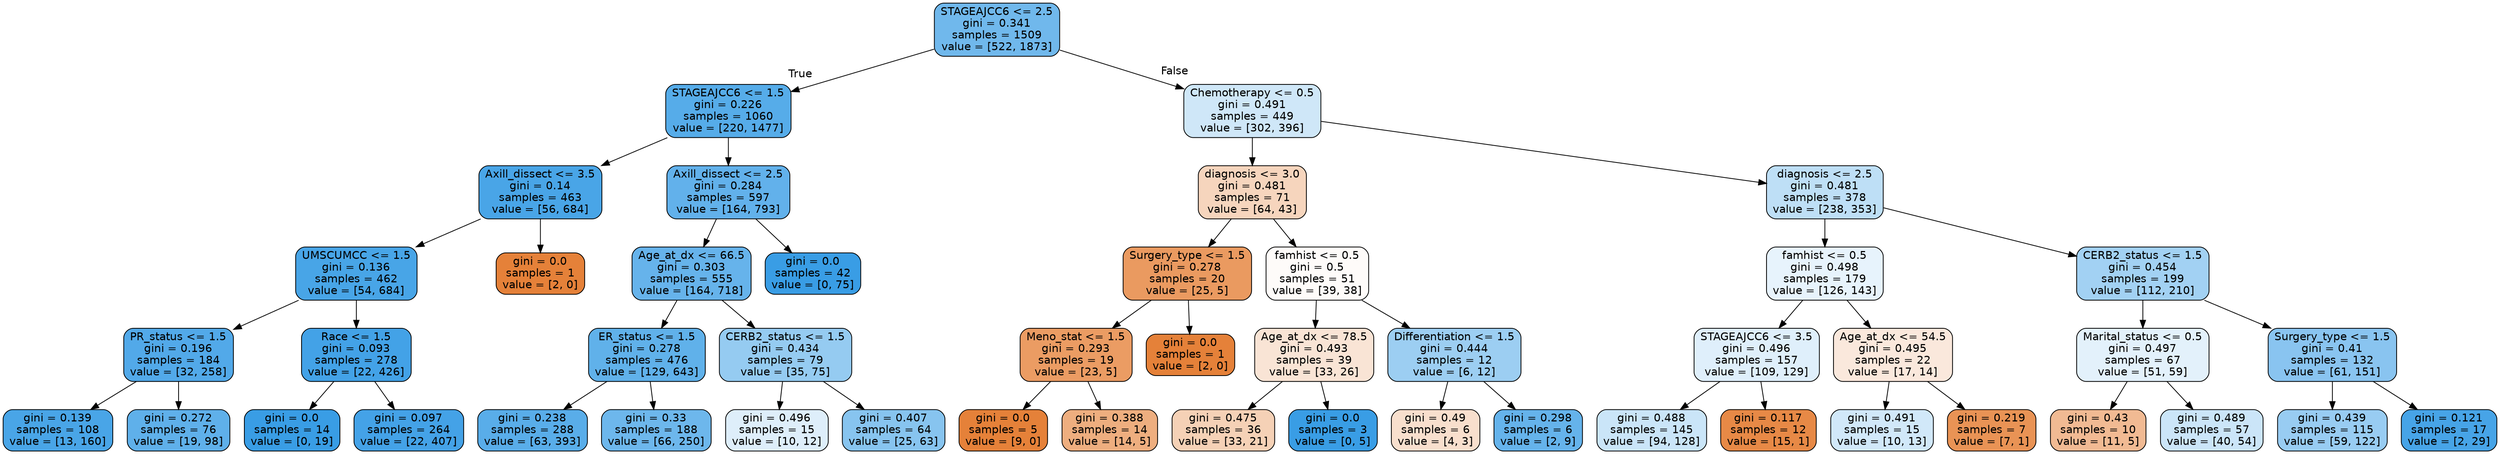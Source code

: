digraph Tree {
node [shape=box, style="filled, rounded", color="black", fontname=helvetica] ;
edge [fontname=helvetica] ;
0 [label="STAGEAJCC6 <= 2.5\ngini = 0.341\nsamples = 1509\nvalue = [522, 1873]", fillcolor="#399de5b8"] ;
1 [label="STAGEAJCC6 <= 1.5\ngini = 0.226\nsamples = 1060\nvalue = [220, 1477]", fillcolor="#399de5d9"] ;
0 -> 1 [labeldistance=2.5, labelangle=45, headlabel="True"] ;
2 [label="Axill_dissect <= 3.5\ngini = 0.14\nsamples = 463\nvalue = [56, 684]", fillcolor="#399de5ea"] ;
1 -> 2 ;
3 [label="UMSCUMCC <= 1.5\ngini = 0.136\nsamples = 462\nvalue = [54, 684]", fillcolor="#399de5eb"] ;
2 -> 3 ;
4 [label="PR_status <= 1.5\ngini = 0.196\nsamples = 184\nvalue = [32, 258]", fillcolor="#399de5df"] ;
3 -> 4 ;
5 [label="gini = 0.139\nsamples = 108\nvalue = [13, 160]", fillcolor="#399de5ea"] ;
4 -> 5 ;
6 [label="gini = 0.272\nsamples = 76\nvalue = [19, 98]", fillcolor="#399de5ce"] ;
4 -> 6 ;
7 [label="Race <= 1.5\ngini = 0.093\nsamples = 278\nvalue = [22, 426]", fillcolor="#399de5f2"] ;
3 -> 7 ;
8 [label="gini = 0.0\nsamples = 14\nvalue = [0, 19]", fillcolor="#399de5ff"] ;
7 -> 8 ;
9 [label="gini = 0.097\nsamples = 264\nvalue = [22, 407]", fillcolor="#399de5f1"] ;
7 -> 9 ;
10 [label="gini = 0.0\nsamples = 1\nvalue = [2, 0]", fillcolor="#e58139ff"] ;
2 -> 10 ;
11 [label="Axill_dissect <= 2.5\ngini = 0.284\nsamples = 597\nvalue = [164, 793]", fillcolor="#399de5ca"] ;
1 -> 11 ;
12 [label="Age_at_dx <= 66.5\ngini = 0.303\nsamples = 555\nvalue = [164, 718]", fillcolor="#399de5c5"] ;
11 -> 12 ;
13 [label="ER_status <= 1.5\ngini = 0.278\nsamples = 476\nvalue = [129, 643]", fillcolor="#399de5cc"] ;
12 -> 13 ;
14 [label="gini = 0.238\nsamples = 288\nvalue = [63, 393]", fillcolor="#399de5d6"] ;
13 -> 14 ;
15 [label="gini = 0.33\nsamples = 188\nvalue = [66, 250]", fillcolor="#399de5bc"] ;
13 -> 15 ;
16 [label="CERB2_status <= 1.5\ngini = 0.434\nsamples = 79\nvalue = [35, 75]", fillcolor="#399de588"] ;
12 -> 16 ;
17 [label="gini = 0.496\nsamples = 15\nvalue = [10, 12]", fillcolor="#399de52a"] ;
16 -> 17 ;
18 [label="gini = 0.407\nsamples = 64\nvalue = [25, 63]", fillcolor="#399de59a"] ;
16 -> 18 ;
19 [label="gini = 0.0\nsamples = 42\nvalue = [0, 75]", fillcolor="#399de5ff"] ;
11 -> 19 ;
20 [label="Chemotherapy <= 0.5\ngini = 0.491\nsamples = 449\nvalue = [302, 396]", fillcolor="#399de53d"] ;
0 -> 20 [labeldistance=2.5, labelangle=-45, headlabel="False"] ;
21 [label="diagnosis <= 3.0\ngini = 0.481\nsamples = 71\nvalue = [64, 43]", fillcolor="#e5813954"] ;
20 -> 21 ;
22 [label="Surgery_type <= 1.5\ngini = 0.278\nsamples = 20\nvalue = [25, 5]", fillcolor="#e58139cc"] ;
21 -> 22 ;
23 [label="Meno_stat <= 1.5\ngini = 0.293\nsamples = 19\nvalue = [23, 5]", fillcolor="#e58139c8"] ;
22 -> 23 ;
24 [label="gini = 0.0\nsamples = 5\nvalue = [9, 0]", fillcolor="#e58139ff"] ;
23 -> 24 ;
25 [label="gini = 0.388\nsamples = 14\nvalue = [14, 5]", fillcolor="#e58139a4"] ;
23 -> 25 ;
26 [label="gini = 0.0\nsamples = 1\nvalue = [2, 0]", fillcolor="#e58139ff"] ;
22 -> 26 ;
27 [label="famhist <= 0.5\ngini = 0.5\nsamples = 51\nvalue = [39, 38]", fillcolor="#e5813907"] ;
21 -> 27 ;
28 [label="Age_at_dx <= 78.5\ngini = 0.493\nsamples = 39\nvalue = [33, 26]", fillcolor="#e5813936"] ;
27 -> 28 ;
29 [label="gini = 0.475\nsamples = 36\nvalue = [33, 21]", fillcolor="#e581395d"] ;
28 -> 29 ;
30 [label="gini = 0.0\nsamples = 3\nvalue = [0, 5]", fillcolor="#399de5ff"] ;
28 -> 30 ;
31 [label="Differentiation <= 1.5\ngini = 0.444\nsamples = 12\nvalue = [6, 12]", fillcolor="#399de57f"] ;
27 -> 31 ;
32 [label="gini = 0.49\nsamples = 6\nvalue = [4, 3]", fillcolor="#e5813940"] ;
31 -> 32 ;
33 [label="gini = 0.298\nsamples = 6\nvalue = [2, 9]", fillcolor="#399de5c6"] ;
31 -> 33 ;
34 [label="diagnosis <= 2.5\ngini = 0.481\nsamples = 378\nvalue = [238, 353]", fillcolor="#399de553"] ;
20 -> 34 ;
35 [label="famhist <= 0.5\ngini = 0.498\nsamples = 179\nvalue = [126, 143]", fillcolor="#399de51e"] ;
34 -> 35 ;
36 [label="STAGEAJCC6 <= 3.5\ngini = 0.496\nsamples = 157\nvalue = [109, 129]", fillcolor="#399de528"] ;
35 -> 36 ;
37 [label="gini = 0.488\nsamples = 145\nvalue = [94, 128]", fillcolor="#399de544"] ;
36 -> 37 ;
38 [label="gini = 0.117\nsamples = 12\nvalue = [15, 1]", fillcolor="#e58139ee"] ;
36 -> 38 ;
39 [label="Age_at_dx <= 54.5\ngini = 0.495\nsamples = 22\nvalue = [17, 14]", fillcolor="#e581392d"] ;
35 -> 39 ;
40 [label="gini = 0.491\nsamples = 15\nvalue = [10, 13]", fillcolor="#399de53b"] ;
39 -> 40 ;
41 [label="gini = 0.219\nsamples = 7\nvalue = [7, 1]", fillcolor="#e58139db"] ;
39 -> 41 ;
42 [label="CERB2_status <= 1.5\ngini = 0.454\nsamples = 199\nvalue = [112, 210]", fillcolor="#399de577"] ;
34 -> 42 ;
43 [label="Marital_status <= 0.5\ngini = 0.497\nsamples = 67\nvalue = [51, 59]", fillcolor="#399de523"] ;
42 -> 43 ;
44 [label="gini = 0.43\nsamples = 10\nvalue = [11, 5]", fillcolor="#e581398b"] ;
43 -> 44 ;
45 [label="gini = 0.489\nsamples = 57\nvalue = [40, 54]", fillcolor="#399de542"] ;
43 -> 45 ;
46 [label="Surgery_type <= 1.5\ngini = 0.41\nsamples = 132\nvalue = [61, 151]", fillcolor="#399de598"] ;
42 -> 46 ;
47 [label="gini = 0.439\nsamples = 115\nvalue = [59, 122]", fillcolor="#399de584"] ;
46 -> 47 ;
48 [label="gini = 0.121\nsamples = 17\nvalue = [2, 29]", fillcolor="#399de5ed"] ;
46 -> 48 ;
}
